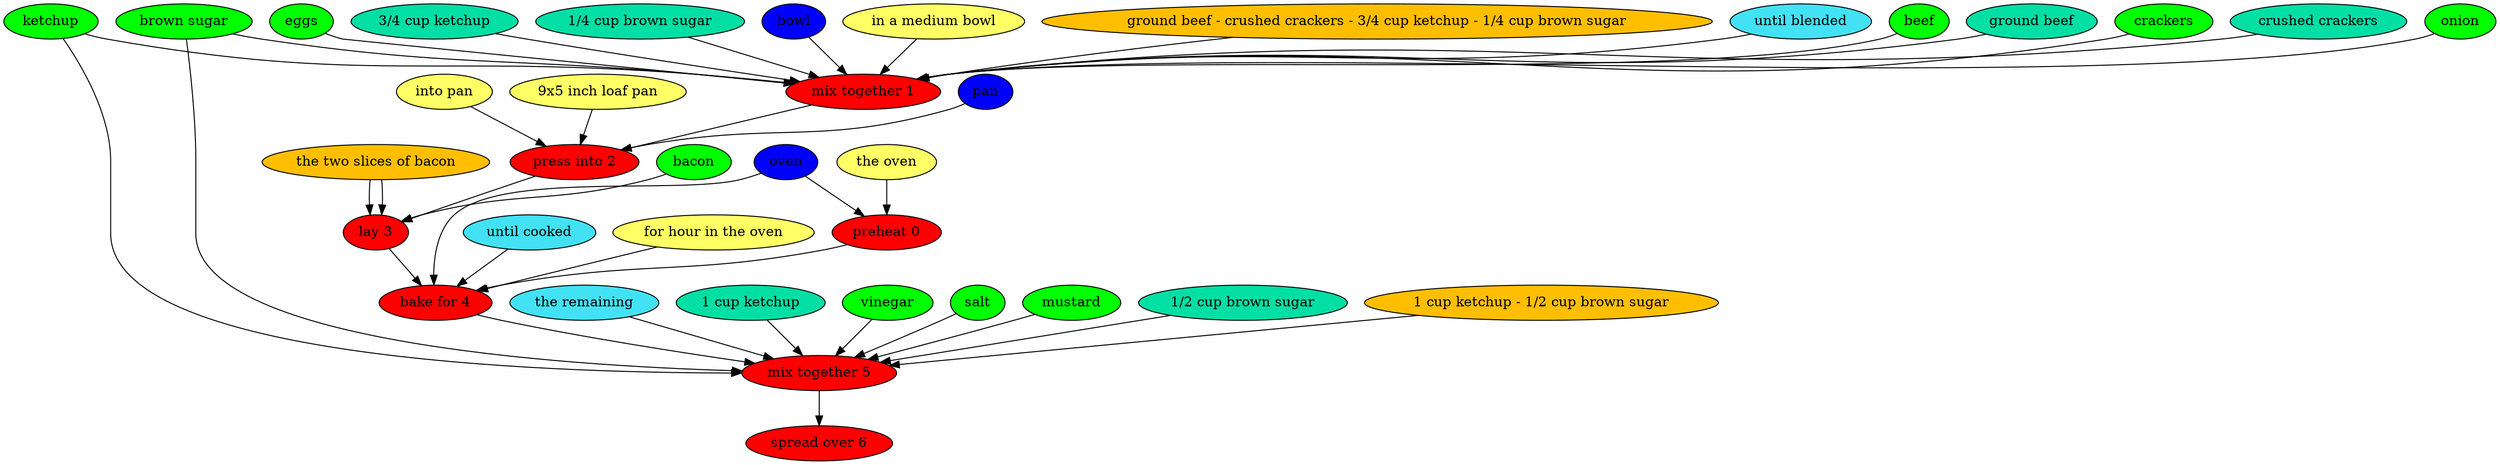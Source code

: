 digraph G {
"preheat 0" [style=filled, fillcolor=red];
oven [style=filled, fillcolor="#0000ff"];
oven -> "preheat 0";
"the oven" [style=filled, fillcolor="#ffff66"];
"the oven" -> "preheat 0";
"mix together 1" [style=filled, fillcolor=red];
"until blended" [style=filled, fillcolor="#42e2f4"];
"until blended" -> "mix together 1";
beef [style=filled, fillcolor=green];
beef -> "mix together 1";
"ground beef" [style=filled, fillcolor="#01DFA5"];
"ground beef" -> "mix together 1";
crackers [style=filled, fillcolor=green];
crackers -> "mix together 1";
"crushed crackers" [style=filled, fillcolor="#01DFA5"];
"crushed crackers" -> "mix together 1";
onion [style=filled, fillcolor=green];
onion -> "mix together 1";
eggs [style=filled, fillcolor=green];
eggs -> "mix together 1";
ketchup [style=filled, fillcolor=green];
ketchup -> "mix together 1";
"3/4 cup ketchup" [style=filled, fillcolor="#01DFA5"];
"3/4 cup ketchup" -> "mix together 1";
"brown sugar" [style=filled, fillcolor=green];
"brown sugar" -> "mix together 1";
"1/4 cup brown sugar" [style=filled, fillcolor="#01DFA5"];
"1/4 cup brown sugar" -> "mix together 1";
bowl [style=filled, fillcolor="#0000ff"];
bowl -> "mix together 1";
"in a medium bowl" [style=filled, fillcolor="#ffff66"];
"in a medium bowl" -> "mix together 1";
"ground beef - crushed crackers - 3/4 cup ketchup - 1/4 cup brown sugar" [style=filled, fillcolor="#FFBF00"];
"ground beef - crushed crackers - 3/4 cup ketchup - 1/4 cup brown sugar" -> "mix together 1";
"press into 2" [style=filled, fillcolor=red];
pan [style=filled, fillcolor="#0000ff"];
pan -> "press into 2";
"into pan" [style=filled, fillcolor="#ffff66"];
"into pan" -> "press into 2";
"9x5 inch loaf pan" [style=filled, fillcolor="#ffff66"];
"9x5 inch loaf pan" -> "press into 2";
"lay 3" [style=filled, fillcolor=red];
bacon [style=filled, fillcolor=green];
bacon -> "lay 3";
"the two slices of bacon" [style=filled, fillcolor="#01DFA5"];
"the two slices of bacon" -> "lay 3";
"the two slices of bacon" [style=filled, fillcolor="#FFBF00"];
"the two slices of bacon" -> "lay 3";
"bake for 4" [style=filled, fillcolor=red];
"until cooked" [style=filled, fillcolor="#42e2f4"];
"until cooked" -> "bake for 4";
oven [style=filled, fillcolor="#0000ff"];
oven -> "bake for 4";
"for hour in the oven" [style=filled, fillcolor="#ffff66"];
"for hour in the oven" -> "bake for 4";
"mix together 5" [style=filled, fillcolor=red];
"the remaining" [style=filled, fillcolor="#42e2f4"];
"the remaining" -> "mix together 5";
ketchup [style=filled, fillcolor=green];
ketchup -> "mix together 5";
"1 cup ketchup" [style=filled, fillcolor="#01DFA5"];
"1 cup ketchup" -> "mix together 5";
vinegar [style=filled, fillcolor=green];
vinegar -> "mix together 5";
salt [style=filled, fillcolor=green];
salt -> "mix together 5";
mustard [style=filled, fillcolor=green];
mustard -> "mix together 5";
"brown sugar" [style=filled, fillcolor=green];
"brown sugar" -> "mix together 5";
"1/2 cup brown sugar" [style=filled, fillcolor="#01DFA5"];
"1/2 cup brown sugar" -> "mix together 5";
"1 cup ketchup - 1/2 cup brown sugar" [style=filled, fillcolor="#FFBF00"];
"1 cup ketchup - 1/2 cup brown sugar" -> "mix together 5";
"spread over 6" [style=filled, fillcolor=red];
"preheat 0" -> "bake for 4";
"mix together 1" -> "press into 2";
"press into 2" -> "lay 3";
"lay 3" -> "bake for 4";
"bake for 4" -> "mix together 5";
"mix together 5" -> "spread over 6";
}
